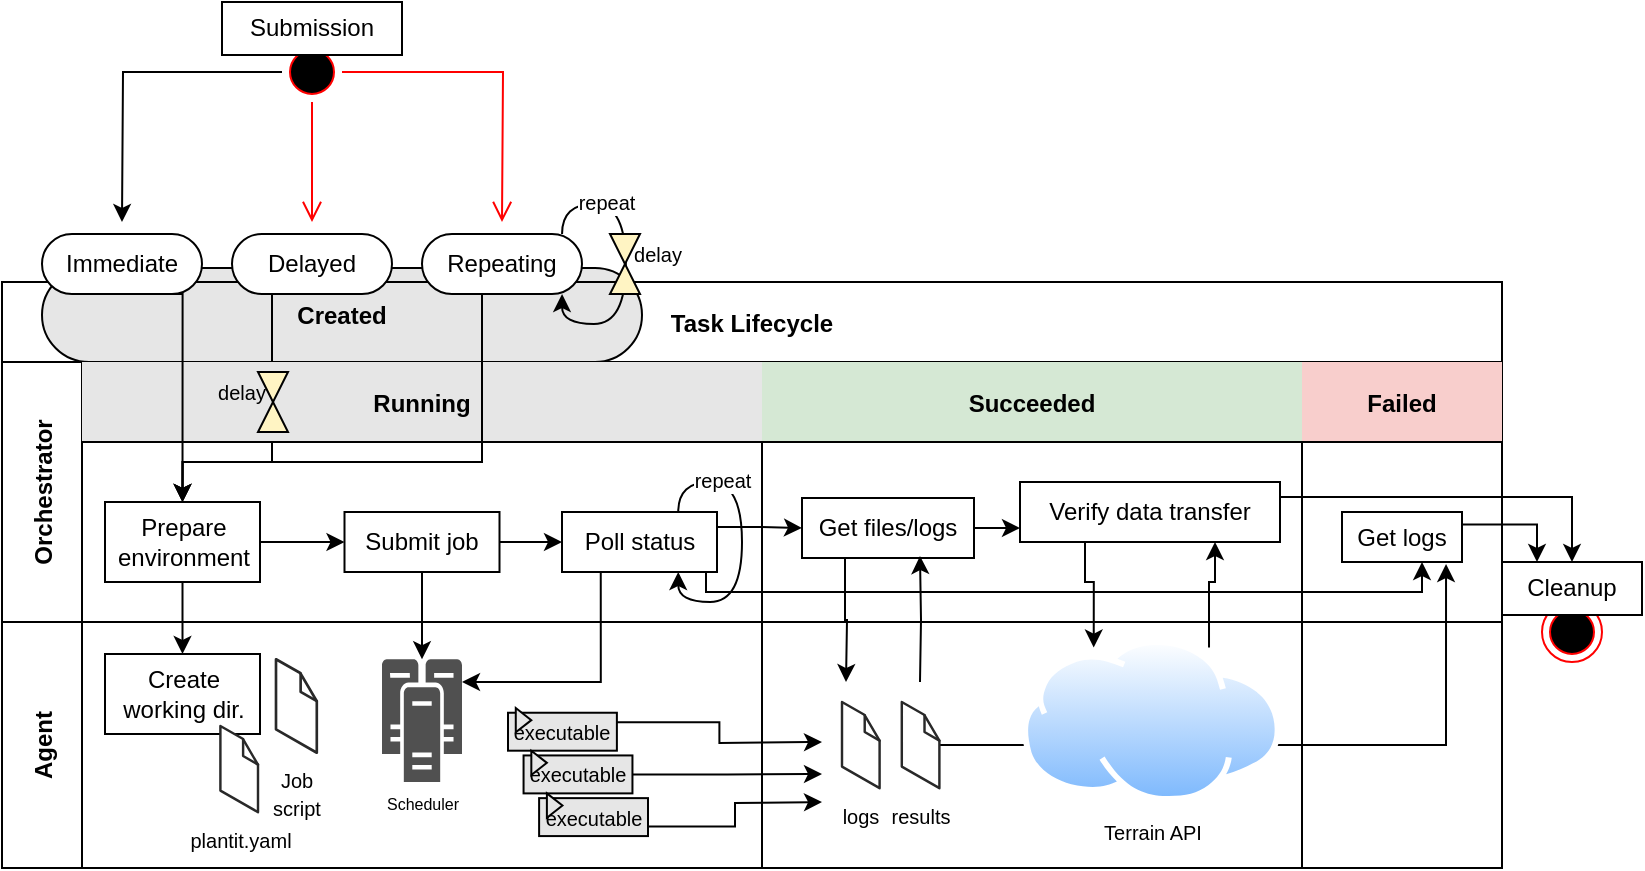 <mxfile version="16.1.2" type="device"><diagram id="kgpKYQtTHZ0yAKxKKP6v" name="Page-1"><mxGraphModel dx="2036" dy="1772" grid="1" gridSize="10" guides="1" tooltips="1" connect="1" arrows="1" fold="1" page="1" pageScale="1" pageWidth="850" pageHeight="1100" math="0" shadow="0"><root><mxCell id="0"/><mxCell id="1" parent="0"/><mxCell id="FOJv46tnFQZvPHVL2UJ4-70" value="" style="ellipse;html=1;shape=endState;fillColor=#000000;strokeColor=#ff0000;fontSize=10;" vertex="1" parent="1"><mxGeometry x="720" y="230" width="30" height="30" as="geometry"/></mxCell><mxCell id="FOJv46tnFQZvPHVL2UJ4-9" value="&lt;b&gt;Created&lt;/b&gt;" style="rounded=1;whiteSpace=wrap;html=1;arcSize=50;fillColor=#E6E6E6;" vertex="1" parent="1"><mxGeometry x="-30" y="63" width="300" height="47" as="geometry"/></mxCell><mxCell id="FOJv46tnFQZvPHVL2UJ4-3" style="edgeStyle=orthogonalEdgeStyle;rounded=0;orthogonalLoop=1;jettySize=auto;html=1;exitX=0.25;exitY=1;exitDx=0;exitDy=0;entryX=0.5;entryY=0;entryDx=0;entryDy=0;" edge="1" parent="1" source="3nuBFxr9cyL0pnOWT2aG-6" target="3nuBFxr9cyL0pnOWT2aG-7"><mxGeometry relative="1" as="geometry"><Array as="points"><mxPoint x="85" y="160"/><mxPoint x="40" y="160"/></Array></mxGeometry></mxCell><mxCell id="3nuBFxr9cyL0pnOWT2aG-1" value="Task Lifecycle" style="shape=table;childLayout=tableLayout;startSize=40;collapsible=0;recursiveResize=0;expand=0;fillColor=none;fontStyle=1" parent="1" vertex="1"><mxGeometry x="-50" y="70" width="750" height="293" as="geometry"/></mxCell><mxCell id="FOJv46tnFQZvPHVL2UJ4-69" style="edgeStyle=orthogonalEdgeStyle;rounded=0;orthogonalLoop=1;jettySize=auto;html=1;entryX=0.867;entryY=1.04;entryDx=0;entryDy=0;entryPerimeter=0;fontSize=10;" edge="1" parent="3nuBFxr9cyL0pnOWT2aG-1" source="FOJv46tnFQZvPHVL2UJ4-24" target="FOJv46tnFQZvPHVL2UJ4-40"><mxGeometry relative="1" as="geometry"/></mxCell><mxCell id="3nuBFxr9cyL0pnOWT2aG-2" value="" style="edgeStyle=orthogonalEdgeStyle;rounded=0;orthogonalLoop=1;jettySize=auto;html=1;entryX=0.5;entryY=0;entryDx=0;entryDy=0;" parent="3nuBFxr9cyL0pnOWT2aG-1" source="3nuBFxr9cyL0pnOWT2aG-7" target="FOJv46tnFQZvPHVL2UJ4-6" edge="1"><mxGeometry relative="1" as="geometry"><mxPoint x="175" y="350" as="targetPoint"/></mxGeometry></mxCell><mxCell id="3nuBFxr9cyL0pnOWT2aG-3" value="Orchestrator" style="shape=tableRow;horizontal=0;swimlaneHead=0;swimlaneBody=0;top=0;left=0;bottom=0;right=0;fillColor=none;points=[[0,0.5],[1,0.5]];portConstraint=eastwest;startSize=40;collapsible=0;recursiveResize=0;expand=0;fontStyle=1;" parent="3nuBFxr9cyL0pnOWT2aG-1" vertex="1"><mxGeometry y="40" width="750" height="130" as="geometry"/></mxCell><mxCell id="3nuBFxr9cyL0pnOWT2aG-4" value="Running" style="swimlane;swimlaneHead=0;swimlaneBody=0;connectable=0;fillColor=#E6E6E6;startSize=40;collapsible=0;recursiveResize=0;expand=0;fontStyle=1;" parent="3nuBFxr9cyL0pnOWT2aG-3" vertex="1"><mxGeometry x="40" width="340" height="130" as="geometry"><mxRectangle width="340" height="130" as="alternateBounds"/></mxGeometry></mxCell><mxCell id="FOJv46tnFQZvPHVL2UJ4-23" style="edgeStyle=orthogonalEdgeStyle;rounded=0;orthogonalLoop=1;jettySize=auto;html=1;exitX=1;exitY=0.5;exitDx=0;exitDy=0;entryX=0;entryY=0.5;entryDx=0;entryDy=0;fontSize=10;" edge="1" parent="3nuBFxr9cyL0pnOWT2aG-4" source="3nuBFxr9cyL0pnOWT2aG-7" target="FOJv46tnFQZvPHVL2UJ4-22"><mxGeometry relative="1" as="geometry"/></mxCell><mxCell id="3nuBFxr9cyL0pnOWT2aG-7" value="Prepare environment" style="rounded=0;whiteSpace=wrap;html=1;" parent="3nuBFxr9cyL0pnOWT2aG-4" vertex="1"><mxGeometry x="11.5" y="70" width="77.5" height="40" as="geometry"/></mxCell><mxCell id="FOJv46tnFQZvPHVL2UJ4-27" style="edgeStyle=orthogonalEdgeStyle;rounded=0;orthogonalLoop=1;jettySize=auto;html=1;exitX=1;exitY=0.5;exitDx=0;exitDy=0;entryX=0;entryY=0.5;entryDx=0;entryDy=0;fontSize=10;" edge="1" parent="3nuBFxr9cyL0pnOWT2aG-4" source="FOJv46tnFQZvPHVL2UJ4-22" target="FOJv46tnFQZvPHVL2UJ4-26"><mxGeometry relative="1" as="geometry"/></mxCell><mxCell id="FOJv46tnFQZvPHVL2UJ4-22" value="Submit job" style="rounded=0;whiteSpace=wrap;html=1;" vertex="1" parent="3nuBFxr9cyL0pnOWT2aG-4"><mxGeometry x="131.25" y="75" width="77.5" height="30" as="geometry"/></mxCell><mxCell id="FOJv46tnFQZvPHVL2UJ4-26" value="Poll status" style="rounded=0;whiteSpace=wrap;html=1;" vertex="1" parent="3nuBFxr9cyL0pnOWT2aG-4"><mxGeometry x="240" y="75" width="77.5" height="30" as="geometry"/></mxCell><mxCell id="FOJv46tnFQZvPHVL2UJ4-28" style="edgeStyle=orthogonalEdgeStyle;rounded=0;orthogonalLoop=1;jettySize=auto;html=1;exitX=0.75;exitY=0;exitDx=0;exitDy=0;fontSize=10;curved=1;entryX=0.75;entryY=1;entryDx=0;entryDy=0;" edge="1" parent="3nuBFxr9cyL0pnOWT2aG-4" source="FOJv46tnFQZvPHVL2UJ4-26" target="FOJv46tnFQZvPHVL2UJ4-26"><mxGeometry relative="1" as="geometry"><mxPoint x="318" y="110" as="targetPoint"/><Array as="points"><mxPoint x="298" y="60"/><mxPoint x="330" y="60"/><mxPoint x="330" y="120"/><mxPoint x="298" y="120"/></Array></mxGeometry></mxCell><mxCell id="FOJv46tnFQZvPHVL2UJ4-30" value="repeat" style="edgeLabel;html=1;align=center;verticalAlign=middle;resizable=0;points=[];fontSize=10;" vertex="1" connectable="0" parent="FOJv46tnFQZvPHVL2UJ4-28"><mxGeometry x="-0.52" y="1" relative="1" as="geometry"><mxPoint as="offset"/></mxGeometry></mxCell><mxCell id="FOJv46tnFQZvPHVL2UJ4-78" value="" style="shape=collate;whiteSpace=wrap;html=1;fontSize=10;fillColor=#FFF4C3;" vertex="1" parent="3nuBFxr9cyL0pnOWT2aG-4"><mxGeometry x="88" y="5" width="15" height="30" as="geometry"/></mxCell><mxCell id="FOJv46tnFQZvPHVL2UJ4-79" value="delay" style="text;html=1;strokeColor=none;fillColor=none;align=center;verticalAlign=middle;whiteSpace=wrap;rounded=0;fontSize=10;" vertex="1" parent="3nuBFxr9cyL0pnOWT2aG-4"><mxGeometry x="60" y="10" width="40" height="10" as="geometry"/></mxCell><mxCell id="3nuBFxr9cyL0pnOWT2aG-8" value="Succeeded" style="swimlane;swimlaneHead=0;swimlaneBody=0;connectable=0;fillColor=#D5E8D4;startSize=40;collapsible=0;recursiveResize=0;expand=0;fontStyle=1;" parent="3nuBFxr9cyL0pnOWT2aG-3" vertex="1"><mxGeometry x="380" width="270" height="130" as="geometry"><mxRectangle width="270" height="130" as="alternateBounds"/></mxGeometry></mxCell><mxCell id="FOJv46tnFQZvPHVL2UJ4-47" style="edgeStyle=orthogonalEdgeStyle;rounded=0;orthogonalLoop=1;jettySize=auto;html=1;exitX=1;exitY=0.5;exitDx=0;exitDy=0;entryX=0;entryY=0.75;entryDx=0;entryDy=0;fontSize=10;" edge="1" parent="3nuBFxr9cyL0pnOWT2aG-8" source="FOJv46tnFQZvPHVL2UJ4-32" target="FOJv46tnFQZvPHVL2UJ4-33"><mxGeometry relative="1" as="geometry"/></mxCell><mxCell id="FOJv46tnFQZvPHVL2UJ4-32" value="Get files/logs" style="rounded=0;whiteSpace=wrap;html=1;" vertex="1" parent="3nuBFxr9cyL0pnOWT2aG-8"><mxGeometry x="20" y="68" width="86" height="30" as="geometry"/></mxCell><mxCell id="FOJv46tnFQZvPHVL2UJ4-33" value="Verify data transfer" style="rounded=0;whiteSpace=wrap;html=1;" vertex="1" parent="3nuBFxr9cyL0pnOWT2aG-8"><mxGeometry x="129" y="60" width="130" height="30" as="geometry"/></mxCell><mxCell id="3nuBFxr9cyL0pnOWT2aG-11" value="Failed" style="swimlane;swimlaneHead=0;swimlaneBody=0;connectable=0;fillColor=#F8CECC;startSize=40;collapsible=0;recursiveResize=0;expand=0;fontStyle=1;" parent="3nuBFxr9cyL0pnOWT2aG-3" vertex="1"><mxGeometry x="650" width="100" height="130" as="geometry"><mxRectangle width="100" height="130" as="alternateBounds"/></mxGeometry></mxCell><mxCell id="FOJv46tnFQZvPHVL2UJ4-40" value="Get logs" style="rounded=0;whiteSpace=wrap;html=1;" vertex="1" parent="3nuBFxr9cyL0pnOWT2aG-11"><mxGeometry x="20" y="75" width="60" height="25" as="geometry"/></mxCell><mxCell id="FOJv46tnFQZvPHVL2UJ4-46" style="edgeStyle=orthogonalEdgeStyle;rounded=0;orthogonalLoop=1;jettySize=auto;html=1;exitX=1;exitY=0.25;exitDx=0;exitDy=0;entryX=0;entryY=0.5;entryDx=0;entryDy=0;fontSize=10;" edge="1" parent="3nuBFxr9cyL0pnOWT2aG-3" source="FOJv46tnFQZvPHVL2UJ4-26" target="FOJv46tnFQZvPHVL2UJ4-32"><mxGeometry relative="1" as="geometry"/></mxCell><mxCell id="FOJv46tnFQZvPHVL2UJ4-48" style="edgeStyle=orthogonalEdgeStyle;rounded=0;orthogonalLoop=1;jettySize=auto;html=1;fontSize=10;" edge="1" parent="3nuBFxr9cyL0pnOWT2aG-3"><mxGeometry relative="1" as="geometry"><mxPoint x="352" y="105" as="sourcePoint"/><mxPoint x="710" y="100" as="targetPoint"/><Array as="points"><mxPoint x="352" y="115"/><mxPoint x="710" y="115"/><mxPoint x="710" y="100"/></Array></mxGeometry></mxCell><mxCell id="3nuBFxr9cyL0pnOWT2aG-15" value="Agent" style="shape=tableRow;horizontal=0;swimlaneHead=0;swimlaneBody=0;top=0;left=0;bottom=0;right=0;fillColor=none;points=[[0,0.5],[1,0.5]];portConstraint=eastwest;startSize=40;collapsible=0;recursiveResize=0;expand=0;fontStyle=1;" parent="3nuBFxr9cyL0pnOWT2aG-1" vertex="1"><mxGeometry y="170" width="750" height="123" as="geometry"/></mxCell><mxCell id="3nuBFxr9cyL0pnOWT2aG-16" value="" style="swimlane;swimlaneHead=0;swimlaneBody=0;connectable=0;fillColor=none;startSize=0;collapsible=0;recursiveResize=0;expand=0;fontStyle=1;" parent="3nuBFxr9cyL0pnOWT2aG-15" vertex="1"><mxGeometry x="40" width="340" height="123" as="geometry"><mxRectangle width="340" height="123" as="alternateBounds"/></mxGeometry></mxCell><mxCell id="FOJv46tnFQZvPHVL2UJ4-6" value="Create working dir." style="rounded=0;whiteSpace=wrap;html=1;" vertex="1" parent="3nuBFxr9cyL0pnOWT2aG-16"><mxGeometry x="11.5" y="16" width="77.5" height="40" as="geometry"/></mxCell><mxCell id="FOJv46tnFQZvPHVL2UJ4-10" value="&lt;font style=&quot;font-size: 10px&quot;&gt;Job&lt;br&gt;script&lt;/font&gt;" style="verticalLabelPosition=bottom;html=1;verticalAlign=top;strokeWidth=1;align=center;outlineConnect=0;dashed=0;outlineConnect=0;shape=mxgraph.aws3d.file;aspect=fixed;strokeColor=#292929;" vertex="1" parent="3nuBFxr9cyL0pnOWT2aG-16"><mxGeometry x="97" y="18.62" width="20.4" height="46.76" as="geometry"/></mxCell><mxCell id="FOJv46tnFQZvPHVL2UJ4-11" value="&lt;font style=&quot;font-size: 10px&quot;&gt;plantit.yaml&lt;/font&gt;" style="verticalLabelPosition=bottom;html=1;verticalAlign=top;strokeWidth=1;align=center;outlineConnect=0;dashed=0;outlineConnect=0;shape=mxgraph.aws3d.file;aspect=fixed;strokeColor=#292929;" vertex="1" parent="3nuBFxr9cyL0pnOWT2aG-16"><mxGeometry x="69.2" y="52" width="18.8" height="43.09" as="geometry"/></mxCell><mxCell id="FOJv46tnFQZvPHVL2UJ4-20" value="Scheduler" style="sketch=0;pointerEvents=1;shadow=0;dashed=0;html=1;strokeColor=none;fillColor=#505050;labelPosition=center;verticalLabelPosition=bottom;verticalAlign=top;outlineConnect=0;align=center;shape=mxgraph.office.servers.cluster_server;fontSize=8;" vertex="1" parent="3nuBFxr9cyL0pnOWT2aG-16"><mxGeometry x="150" y="18.62" width="40" height="61.38" as="geometry"/></mxCell><mxCell id="FOJv46tnFQZvPHVL2UJ4-59" value="" style="group" vertex="1" connectable="0" parent="3nuBFxr9cyL0pnOWT2aG-16"><mxGeometry x="213" y="43" width="70" height="64.04" as="geometry"/></mxCell><mxCell id="FOJv46tnFQZvPHVL2UJ4-51" value="" style="group" vertex="1" connectable="0" parent="FOJv46tnFQZvPHVL2UJ4-59"><mxGeometry width="54.444" height="21.347" as="geometry"/></mxCell><mxCell id="FOJv46tnFQZvPHVL2UJ4-49" value="executable" style="html=1;whiteSpace=wrap;container=1;recursiveResize=0;collapsible=0;fontSize=10;fillColor=#E6E6E6;" vertex="1" parent="FOJv46tnFQZvPHVL2UJ4-51"><mxGeometry y="2.372" width="54.444" height="18.975" as="geometry"/></mxCell><mxCell id="FOJv46tnFQZvPHVL2UJ4-50" value="" style="triangle;html=1;whiteSpace=wrap;fontSize=10;fillColor=#E6E6E6;" vertex="1" parent="FOJv46tnFQZvPHVL2UJ4-51"><mxGeometry x="3.889" width="7.778" height="12.16" as="geometry"/></mxCell><mxCell id="FOJv46tnFQZvPHVL2UJ4-52" value="" style="group" vertex="1" connectable="0" parent="FOJv46tnFQZvPHVL2UJ4-59"><mxGeometry x="7.778" y="21.347" width="54.444" height="21.347" as="geometry"/></mxCell><mxCell id="FOJv46tnFQZvPHVL2UJ4-53" value="executable" style="html=1;whiteSpace=wrap;container=1;recursiveResize=0;collapsible=0;fontSize=10;fillColor=#E6E6E6;" vertex="1" parent="FOJv46tnFQZvPHVL2UJ4-52"><mxGeometry y="2.372" width="54.444" height="18.975" as="geometry"/></mxCell><mxCell id="FOJv46tnFQZvPHVL2UJ4-54" value="" style="triangle;html=1;whiteSpace=wrap;fontSize=10;fillColor=#E6E6E6;" vertex="1" parent="FOJv46tnFQZvPHVL2UJ4-52"><mxGeometry x="3.889" width="7.778" height="12.16" as="geometry"/></mxCell><mxCell id="FOJv46tnFQZvPHVL2UJ4-55" value="" style="group" vertex="1" connectable="0" parent="FOJv46tnFQZvPHVL2UJ4-59"><mxGeometry x="15.556" y="42.693" width="54.444" height="21.347" as="geometry"/></mxCell><mxCell id="FOJv46tnFQZvPHVL2UJ4-56" value="executable" style="html=1;whiteSpace=wrap;container=1;recursiveResize=0;collapsible=0;fontSize=10;fillColor=#E6E6E6;" vertex="1" parent="FOJv46tnFQZvPHVL2UJ4-55"><mxGeometry y="2.372" width="54.444" height="18.975" as="geometry"/></mxCell><mxCell id="FOJv46tnFQZvPHVL2UJ4-57" value="" style="triangle;html=1;whiteSpace=wrap;fontSize=10;fillColor=#E6E6E6;" vertex="1" parent="FOJv46tnFQZvPHVL2UJ4-55"><mxGeometry x="3.889" width="7.778" height="12.16" as="geometry"/></mxCell><mxCell id="3nuBFxr9cyL0pnOWT2aG-18" value="" style="swimlane;swimlaneHead=0;swimlaneBody=0;connectable=0;fillColor=none;startSize=0;collapsible=0;recursiveResize=0;expand=0;fontStyle=1;" parent="3nuBFxr9cyL0pnOWT2aG-15" vertex="1"><mxGeometry x="380" width="270" height="123" as="geometry"><mxRectangle width="270" height="123" as="alternateBounds"/></mxGeometry></mxCell><mxCell id="FOJv46tnFQZvPHVL2UJ4-24" value="&lt;font style=&quot;font-size: 10px&quot;&gt;results&lt;/font&gt;" style="verticalLabelPosition=bottom;html=1;verticalAlign=top;strokeWidth=1;align=center;outlineConnect=0;dashed=0;outlineConnect=0;shape=mxgraph.aws3d.file;aspect=fixed;strokeColor=#292929;" vertex="1" parent="3nuBFxr9cyL0pnOWT2aG-18"><mxGeometry x="69.9" y="40" width="18.8" height="43.09" as="geometry"/></mxCell><mxCell id="FOJv46tnFQZvPHVL2UJ4-25" value="&lt;font style=&quot;font-size: 10px&quot;&gt;logs&lt;/font&gt;" style="verticalLabelPosition=bottom;html=1;verticalAlign=top;strokeWidth=1;align=center;outlineConnect=0;dashed=0;outlineConnect=0;shape=mxgraph.aws3d.file;aspect=fixed;strokeColor=#292929;" vertex="1" parent="3nuBFxr9cyL0pnOWT2aG-18"><mxGeometry x="40.0" y="40" width="18.8" height="43.09" as="geometry"/></mxCell><mxCell id="FOJv46tnFQZvPHVL2UJ4-66" value="Terrain API" style="aspect=fixed;perimeter=ellipsePerimeter;html=1;align=center;shadow=0;dashed=0;spacingTop=3;image;image=img/lib/active_directory/internet_cloud.svg;fontSize=10;fillColor=#E6E6E6;" vertex="1" parent="3nuBFxr9cyL0pnOWT2aG-18"><mxGeometry x="130" y="8.5" width="129.37" height="81.5" as="geometry"/></mxCell><mxCell id="3nuBFxr9cyL0pnOWT2aG-23" value="" style="swimlane;swimlaneHead=0;swimlaneBody=0;connectable=0;fillColor=none;startSize=0;collapsible=0;recursiveResize=0;expand=0;fontStyle=1;" parent="3nuBFxr9cyL0pnOWT2aG-15" vertex="1"><mxGeometry x="650" width="100" height="123" as="geometry"><mxRectangle width="100" height="123" as="alternateBounds"/></mxGeometry></mxCell><mxCell id="FOJv46tnFQZvPHVL2UJ4-21" style="edgeStyle=orthogonalEdgeStyle;rounded=0;orthogonalLoop=1;jettySize=auto;html=1;exitX=0.5;exitY=1;exitDx=0;exitDy=0;fontSize=10;" edge="1" parent="3nuBFxr9cyL0pnOWT2aG-1" source="FOJv46tnFQZvPHVL2UJ4-22" target="FOJv46tnFQZvPHVL2UJ4-20"><mxGeometry relative="1" as="geometry"/></mxCell><mxCell id="FOJv46tnFQZvPHVL2UJ4-31" style="edgeStyle=orthogonalEdgeStyle;rounded=0;orthogonalLoop=1;jettySize=auto;html=1;exitX=0.25;exitY=1;exitDx=0;exitDy=0;fontSize=10;" edge="1" parent="3nuBFxr9cyL0pnOWT2aG-1" source="FOJv46tnFQZvPHVL2UJ4-26" target="FOJv46tnFQZvPHVL2UJ4-20"><mxGeometry relative="1" as="geometry"><Array as="points"><mxPoint x="299" y="200"/></Array></mxGeometry></mxCell><mxCell id="FOJv46tnFQZvPHVL2UJ4-65" style="edgeStyle=orthogonalEdgeStyle;rounded=0;orthogonalLoop=1;jettySize=auto;html=1;entryX=0.686;entryY=0.967;entryDx=0;entryDy=0;entryPerimeter=0;fontSize=10;" edge="1" parent="3nuBFxr9cyL0pnOWT2aG-1" target="FOJv46tnFQZvPHVL2UJ4-32"><mxGeometry relative="1" as="geometry"><mxPoint x="459" y="200" as="sourcePoint"/></mxGeometry></mxCell><mxCell id="FOJv46tnFQZvPHVL2UJ4-67" style="edgeStyle=orthogonalEdgeStyle;rounded=0;orthogonalLoop=1;jettySize=auto;html=1;exitX=0.25;exitY=1;exitDx=0;exitDy=0;entryX=0.25;entryY=0;entryDx=0;entryDy=0;fontSize=10;" edge="1" parent="3nuBFxr9cyL0pnOWT2aG-1" source="FOJv46tnFQZvPHVL2UJ4-33" target="FOJv46tnFQZvPHVL2UJ4-66"><mxGeometry relative="1" as="geometry"><Array as="points"><mxPoint x="542" y="150"/><mxPoint x="546" y="150"/></Array></mxGeometry></mxCell><mxCell id="FOJv46tnFQZvPHVL2UJ4-68" style="edgeStyle=orthogonalEdgeStyle;rounded=0;orthogonalLoop=1;jettySize=auto;html=1;exitX=0.75;exitY=0;exitDx=0;exitDy=0;entryX=0.75;entryY=1;entryDx=0;entryDy=0;fontSize=10;" edge="1" parent="3nuBFxr9cyL0pnOWT2aG-1" source="FOJv46tnFQZvPHVL2UJ4-66" target="FOJv46tnFQZvPHVL2UJ4-33"><mxGeometry relative="1" as="geometry"><Array as="points"><mxPoint x="604" y="150"/><mxPoint x="607" y="150"/></Array></mxGeometry></mxCell><mxCell id="FOJv46tnFQZvPHVL2UJ4-5" style="edgeStyle=orthogonalEdgeStyle;rounded=0;orthogonalLoop=1;jettySize=auto;html=1;exitX=0.5;exitY=1;exitDx=0;exitDy=0;entryX=0.5;entryY=0;entryDx=0;entryDy=0;" edge="1" parent="1" source="FOJv46tnFQZvPHVL2UJ4-2" target="3nuBFxr9cyL0pnOWT2aG-7"><mxGeometry relative="1" as="geometry"><Array as="points"><mxPoint x="40" y="76"/></Array></mxGeometry></mxCell><mxCell id="FOJv46tnFQZvPHVL2UJ4-1" value="Repeating" style="rounded=1;whiteSpace=wrap;html=1;arcSize=50;" vertex="1" parent="1"><mxGeometry x="160" y="46" width="80" height="30" as="geometry"/></mxCell><mxCell id="3nuBFxr9cyL0pnOWT2aG-6" value="Delayed" style="rounded=1;whiteSpace=wrap;html=1;arcSize=50;" parent="1" vertex="1"><mxGeometry x="65" y="46" width="80" height="30" as="geometry"/></mxCell><mxCell id="FOJv46tnFQZvPHVL2UJ4-2" value="Immediate" style="rounded=1;whiteSpace=wrap;html=1;arcSize=50;" vertex="1" parent="1"><mxGeometry x="-30" y="46" width="80" height="30" as="geometry"/></mxCell><mxCell id="FOJv46tnFQZvPHVL2UJ4-4" style="edgeStyle=orthogonalEdgeStyle;rounded=0;orthogonalLoop=1;jettySize=auto;html=1;exitX=0.25;exitY=1;exitDx=0;exitDy=0;entryX=0.5;entryY=0;entryDx=0;entryDy=0;" edge="1" parent="1" source="FOJv46tnFQZvPHVL2UJ4-1" target="3nuBFxr9cyL0pnOWT2aG-7"><mxGeometry relative="1" as="geometry"><Array as="points"><mxPoint x="190" y="76"/><mxPoint x="190" y="160"/><mxPoint x="40" y="160"/></Array></mxGeometry></mxCell><mxCell id="FOJv46tnFQZvPHVL2UJ4-37" value="Cleanup" style="rounded=0;whiteSpace=wrap;html=1;" vertex="1" parent="1"><mxGeometry x="700" y="210" width="70" height="26.5" as="geometry"/></mxCell><mxCell id="FOJv46tnFQZvPHVL2UJ4-42" style="edgeStyle=orthogonalEdgeStyle;rounded=0;orthogonalLoop=1;jettySize=auto;html=1;exitX=1;exitY=0.25;exitDx=0;exitDy=0;entryX=0.5;entryY=0;entryDx=0;entryDy=0;fontSize=10;" edge="1" parent="1" source="FOJv46tnFQZvPHVL2UJ4-33" target="FOJv46tnFQZvPHVL2UJ4-37"><mxGeometry relative="1" as="geometry"/></mxCell><mxCell id="FOJv46tnFQZvPHVL2UJ4-43" style="edgeStyle=orthogonalEdgeStyle;rounded=0;orthogonalLoop=1;jettySize=auto;html=1;exitX=1;exitY=0.25;exitDx=0;exitDy=0;entryX=0.25;entryY=0;entryDx=0;entryDy=0;fontSize=10;" edge="1" parent="1" source="FOJv46tnFQZvPHVL2UJ4-40" target="FOJv46tnFQZvPHVL2UJ4-37"><mxGeometry relative="1" as="geometry"><Array as="points"><mxPoint x="718" y="191"/></Array></mxGeometry></mxCell><mxCell id="FOJv46tnFQZvPHVL2UJ4-60" style="edgeStyle=orthogonalEdgeStyle;rounded=0;orthogonalLoop=1;jettySize=auto;html=1;exitX=1;exitY=0.25;exitDx=0;exitDy=0;fontSize=10;" edge="1" parent="1" source="FOJv46tnFQZvPHVL2UJ4-49"><mxGeometry relative="1" as="geometry"><mxPoint x="360" y="300" as="targetPoint"/></mxGeometry></mxCell><mxCell id="FOJv46tnFQZvPHVL2UJ4-61" style="edgeStyle=orthogonalEdgeStyle;rounded=0;orthogonalLoop=1;jettySize=auto;html=1;exitX=1;exitY=0.5;exitDx=0;exitDy=0;fontSize=10;" edge="1" parent="1" source="FOJv46tnFQZvPHVL2UJ4-53"><mxGeometry relative="1" as="geometry"><mxPoint x="360" y="316" as="targetPoint"/></mxGeometry></mxCell><mxCell id="FOJv46tnFQZvPHVL2UJ4-62" style="edgeStyle=orthogonalEdgeStyle;rounded=0;orthogonalLoop=1;jettySize=auto;html=1;exitX=1;exitY=0.75;exitDx=0;exitDy=0;fontSize=10;" edge="1" parent="1" source="FOJv46tnFQZvPHVL2UJ4-56"><mxGeometry relative="1" as="geometry"><mxPoint x="360" y="330" as="targetPoint"/></mxGeometry></mxCell><mxCell id="FOJv46tnFQZvPHVL2UJ4-63" style="edgeStyle=orthogonalEdgeStyle;rounded=0;orthogonalLoop=1;jettySize=auto;html=1;exitX=0.25;exitY=1;exitDx=0;exitDy=0;fontSize=10;" edge="1" parent="1" source="FOJv46tnFQZvPHVL2UJ4-32"><mxGeometry relative="1" as="geometry"><mxPoint x="372" y="270" as="targetPoint"/></mxGeometry></mxCell><mxCell id="FOJv46tnFQZvPHVL2UJ4-73" style="edgeStyle=orthogonalEdgeStyle;rounded=0;orthogonalLoop=1;jettySize=auto;html=1;fontSize=10;" edge="1" parent="1" source="FOJv46tnFQZvPHVL2UJ4-71"><mxGeometry relative="1" as="geometry"><mxPoint x="10" y="40" as="targetPoint"/></mxGeometry></mxCell><mxCell id="FOJv46tnFQZvPHVL2UJ4-71" value="" style="ellipse;html=1;shape=startState;fillColor=#000000;strokeColor=#ff0000;fontSize=10;" vertex="1" parent="1"><mxGeometry x="90" y="-50" width="30" height="30" as="geometry"/></mxCell><mxCell id="FOJv46tnFQZvPHVL2UJ4-72" value="" style="edgeStyle=orthogonalEdgeStyle;html=1;verticalAlign=bottom;endArrow=open;endSize=8;strokeColor=#ff0000;rounded=0;fontSize=10;" edge="1" source="FOJv46tnFQZvPHVL2UJ4-71" parent="1"><mxGeometry relative="1" as="geometry"><mxPoint x="105" y="40" as="targetPoint"/></mxGeometry></mxCell><mxCell id="FOJv46tnFQZvPHVL2UJ4-74" value="" style="edgeStyle=orthogonalEdgeStyle;html=1;verticalAlign=bottom;endArrow=open;endSize=8;strokeColor=#ff0000;rounded=0;fontSize=10;exitX=1;exitY=0.5;exitDx=0;exitDy=0;" edge="1" parent="1" source="FOJv46tnFQZvPHVL2UJ4-71"><mxGeometry relative="1" as="geometry"><mxPoint x="200" y="40" as="targetPoint"/><mxPoint x="115" y="-10" as="sourcePoint"/></mxGeometry></mxCell><mxCell id="FOJv46tnFQZvPHVL2UJ4-75" value="Submission" style="rounded=0;whiteSpace=wrap;html=1;" vertex="1" parent="1"><mxGeometry x="60" y="-70" width="90" height="26.5" as="geometry"/></mxCell><mxCell id="FOJv46tnFQZvPHVL2UJ4-76" style="edgeStyle=orthogonalEdgeStyle;rounded=0;orthogonalLoop=1;jettySize=auto;html=1;exitX=0.75;exitY=0;exitDx=0;exitDy=0;fontSize=10;curved=1;entryX=0.75;entryY=1;entryDx=0;entryDy=0;" edge="1" parent="1"><mxGeometry relative="1" as="geometry"><mxPoint x="230.025" y="46" as="sourcePoint"/><mxPoint x="230.025" y="76" as="targetPoint"/><Array as="points"><mxPoint x="229.9" y="31"/><mxPoint x="261.9" y="31"/><mxPoint x="261.9" y="91"/><mxPoint x="229.9" y="91"/></Array></mxGeometry></mxCell><mxCell id="FOJv46tnFQZvPHVL2UJ4-77" value="repeat" style="edgeLabel;html=1;align=center;verticalAlign=middle;resizable=0;points=[];fontSize=10;" vertex="1" connectable="0" parent="FOJv46tnFQZvPHVL2UJ4-76"><mxGeometry x="-0.52" y="1" relative="1" as="geometry"><mxPoint as="offset"/></mxGeometry></mxCell><mxCell id="FOJv46tnFQZvPHVL2UJ4-80" value="" style="shape=collate;whiteSpace=wrap;html=1;fontSize=10;fillColor=#FFF4C3;" vertex="1" parent="1"><mxGeometry x="254" y="46" width="15" height="30" as="geometry"/></mxCell><mxCell id="FOJv46tnFQZvPHVL2UJ4-81" value="delay" style="text;html=1;strokeColor=none;fillColor=none;align=center;verticalAlign=middle;whiteSpace=wrap;rounded=0;fontSize=10;" vertex="1" parent="1"><mxGeometry x="258" y="51" width="40" height="10" as="geometry"/></mxCell></root></mxGraphModel></diagram></mxfile>